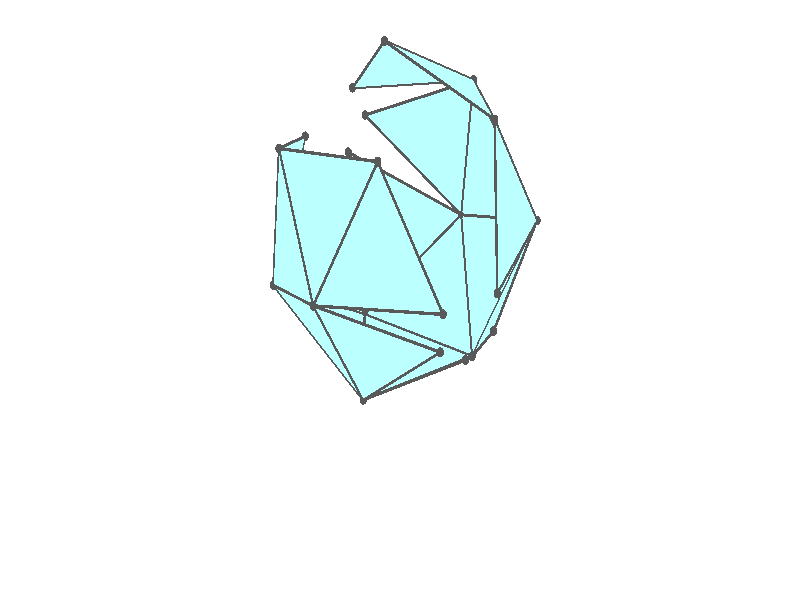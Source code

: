 #version 3.7;
global_settings{assumed_gamma 1.0}
camera{perspective location <18.750000000000000000000000, 10.825317547305481014063844, 12.499999999999996447286321> right <0.133333333333333331482962, -0.230940107675850353485814, -0.000000000000000000000000> up <-0.064951905283832905846353, -0.037499999999999998612221, 0.129903810567665811692706> direction <0.750000000000000111022302, 0.433012701892219298294151, 0.499999999999999944488849> sky <-0.433012701892219298294151, -0.249999999999999944488849, 0.866025403784438707610605> look_at <18.000000000000000000000000, 10.392304845413262270881205, 11.999999999999996447286321>}
light_source{<18.750000000000000000000000, 10.825317547305481014063844, 12.499999999999996447286321> rgb<1.0,1.0,1.0>}
background{rgb<1,1,1>}
union{union{object{union{sphere{<-0.303530999103342913336689, 0.525731112119133481286326, -0.410373191917561830344141>,0.029999999999999998889777}sphere{<-0.303530999103343301914748, -0.525731112119133370264024, -0.410373191917561830344141>,0.029999999999999998889777}sphere{<0.607061998206686048717984, -0.000000000000000148687307, -0.410373191917561830344141>,0.029999999999999998889777}} pigment{rgb<0.1,0.1,0.1>}}object{union{cylinder{<-0.303530999103342913336689, 0.525731112119133481286326, -0.410373191917561830344141>,<-0.303530999103343301914748, -0.525731112119133370264024, -0.410373191917561830344141>,0.010000000000000000208167}cylinder{<-0.303530999103343301914748, -0.525731112119133370264024, -0.410373191917561830344141>,<0.607061998206686048717984, -0.000000000000000148687307, -0.410373191917561830344141>,0.010000000000000000208167}cylinder{<0.607061998206686048717984, -0.000000000000000148687307, -0.410373191917561830344141>,<-0.303530999103342913336689, 0.525731112119133481286326, -0.410373191917561830344141>,0.010000000000000000208167}} pigment{rgb<0.1,0.1,0.1>}}object{polygon{3.000000000000000000000000,<-0.303530999103342913336689, 0.525731112119133481286326, -0.410373191917561830344141>,<-0.303530999103343301914748, -0.525731112119133370264024, -0.410373191917561830344141>,<0.607061998206686048717984, -0.000000000000000148687307, -0.410373191917561830344141>} pigment{rgbft<0.5,1.0,1.0,0.1,0.1>}}}union{object{union{sphere{<-0.303530999103342913336689, 0.525731112119133481286326, -0.410373191917561830344141>,0.029999999999999998889777}sphere{<-0.303530999103343357425899, -0.525731112119133370264024, -0.410373191917561830344141>,0.029999999999999998889777}sphere{<-1.053089116032860372840219, 0.000000000000000480841107, 0.106678291104331413041706>,0.029999999999999998889777}} pigment{rgb<0.1,0.1,0.1>}}object{union{cylinder{<-0.303530999103342913336689, 0.525731112119133481286326, -0.410373191917561830344141>,<-0.303530999103343357425899, -0.525731112119133370264024, -0.410373191917561830344141>,0.010000000000000000208167}cylinder{<-0.303530999103343357425899, -0.525731112119133370264024, -0.410373191917561830344141>,<-1.053089116032860372840219, 0.000000000000000480841107, 0.106678291104331413041706>,0.010000000000000000208167}cylinder{<-1.053089116032860372840219, 0.000000000000000480841107, 0.106678291104331413041706>,<-0.303530999103342913336689, 0.525731112119133481286326, -0.410373191917561830344141>,0.010000000000000000208167}} pigment{rgb<0.1,0.1,0.1>}}object{polygon{3.000000000000000000000000,<-0.303530999103342913336689, 0.525731112119133481286326, -0.410373191917561830344141>,<-0.303530999103343357425899, -0.525731112119133370264024, -0.410373191917561830344141>,<-1.053089116032860372840219, 0.000000000000000480841107, 0.106678291104331413041706>} pigment{rgbft<0.5,1.0,1.0,0.1,0.1>}}}union{object{union{sphere{<-0.303530999103342968847841, 0.525731112119133481286326, -0.410373191917561941366444>,0.029999999999999998889777}sphere{<-0.693219516868171181656066, 0.912001926933355799853587, 0.486571915513818897824905>,0.029999999999999998889777}sphere{<-1.053089116032860372840219, 0.000000000000000555111512, 0.106678291104331440797282>,0.029999999999999998889777}} pigment{rgb<0.1,0.1,0.1>}}object{union{cylinder{<-0.303530999103342968847841, 0.525731112119133481286326, -0.410373191917561941366444>,<-0.693219516868171181656066, 0.912001926933355799853587, 0.486571915513818897824905>,0.010000000000000000208167}cylinder{<-0.693219516868171181656066, 0.912001926933355799853587, 0.486571915513818897824905>,<-1.053089116032860372840219, 0.000000000000000555111512, 0.106678291104331440797282>,0.010000000000000000208167}cylinder{<-1.053089116032860372840219, 0.000000000000000555111512, 0.106678291104331440797282>,<-0.303530999103342968847841, 0.525731112119133481286326, -0.410373191917561941366444>,0.010000000000000000208167}} pigment{rgb<0.1,0.1,0.1>}}object{polygon{3.000000000000000000000000,<-0.303530999103342968847841, 0.525731112119133481286326, -0.410373191917561941366444>,<-0.693219516868171181656066, 0.912001926933355799853587, 0.486571915513818897824905>,<-1.053089116032860372840219, 0.000000000000000555111512, 0.106678291104331440797282>} pigment{rgbft<0.5,1.0,1.0,0.1,0.1>}}}union{object{union{sphere{<-0.979535654168900538074638, 0.144344748540335465758488, 1.145585067873420737072365>,0.029999999999999998889777}sphere{<-0.693219516868171292678369, 0.912001926933355688831284, 0.486571915513819064358358>,0.029999999999999998889777}sphere{<-1.053089116032860372840219, 0.000000000000000499600361, 0.106678291104331690597462>,0.029999999999999998889777}} pigment{rgb<0.1,0.1,0.1>}}object{union{cylinder{<-0.979535654168900538074638, 0.144344748540335465758488, 1.145585067873420737072365>,<-0.693219516868171292678369, 0.912001926933355688831284, 0.486571915513819064358358>,0.010000000000000000208167}cylinder{<-0.693219516868171292678369, 0.912001926933355688831284, 0.486571915513819064358358>,<-1.053089116032860372840219, 0.000000000000000499600361, 0.106678291104331690597462>,0.010000000000000000208167}cylinder{<-1.053089116032860372840219, 0.000000000000000499600361, 0.106678291104331690597462>,<-0.979535654168900538074638, 0.144344748540335465758488, 1.145585067873420737072365>,0.010000000000000000208167}} pigment{rgb<0.1,0.1,0.1>}}object{polygon{3.000000000000000000000000,<-0.979535654168900538074638, 0.144344748540335465758488, 1.145585067873420737072365>,<-0.693219516868171292678369, 0.912001926933355688831284, 0.486571915513819064358358>,<-1.053089116032860372840219, 0.000000000000000499600361, 0.106678291104331690597462>} pigment{rgbft<0.5,1.0,1.0,0.1,0.1>}}}union{object{union{sphere{<-0.979535654168900871141545, 0.144344748540335410247337, 1.145585067873420737072365>,0.029999999999999998889777}sphere{<-0.693219516868171403700671, 0.912001926933355688831284, 0.486571915513818953336056>,0.029999999999999998889777}sphere{<-0.175935546967823430719591, 0.776130386152710016745004, 1.391850341132210289174509>,0.029999999999999998889777}} pigment{rgb<0.1,0.1,0.1>}}object{union{cylinder{<-0.979535654168900871141545, 0.144344748540335410247337, 1.145585067873420737072365>,<-0.693219516868171403700671, 0.912001926933355688831284, 0.486571915513818953336056>,0.010000000000000000208167}cylinder{<-0.693219516868171403700671, 0.912001926933355688831284, 0.486571915513818953336056>,<-0.175935546967823430719591, 0.776130386152710016745004, 1.391850341132210289174509>,0.010000000000000000208167}cylinder{<-0.175935546967823430719591, 0.776130386152710016745004, 1.391850341132210289174509>,<-0.979535654168900871141545, 0.144344748540335410247337, 1.145585067873420737072365>,0.010000000000000000208167}} pigment{rgb<0.1,0.1,0.1>}}object{polygon{3.000000000000000000000000,<-0.979535654168900871141545, 0.144344748540335410247337, 1.145585067873420737072365>,<-0.693219516868171403700671, 0.912001926933355688831284, 0.486571915513818953336056>,<-0.175935546967823430719591, 0.776130386152710016745004, 1.391850341132210289174509>} pigment{rgbft<0.5,1.0,1.0,0.1,0.1>}}}union{object{union{sphere{<-0.979535654168900871141545, 0.144344748540335521269640, 1.145585067873420737072365>,0.029999999999999998889777}sphere{<-0.155740706464228384486859, -0.235700539973508538249547, 1.677092614211916465905006>,0.029999999999999998889777}sphere{<-0.175935546967823375208440, 0.776130386152710016745004, 1.391850341132210289174509>,0.029999999999999998889777}} pigment{rgb<0.1,0.1,0.1>}}object{union{cylinder{<-0.979535654168900871141545, 0.144344748540335521269640, 1.145585067873420737072365>,<-0.155740706464228384486859, -0.235700539973508538249547, 1.677092614211916465905006>,0.010000000000000000208167}cylinder{<-0.155740706464228384486859, -0.235700539973508538249547, 1.677092614211916465905006>,<-0.175935546967823375208440, 0.776130386152710016745004, 1.391850341132210289174509>,0.010000000000000000208167}cylinder{<-0.175935546967823375208440, 0.776130386152710016745004, 1.391850341132210289174509>,<-0.979535654168900871141545, 0.144344748540335521269640, 1.145585067873420737072365>,0.010000000000000000208167}} pigment{rgb<0.1,0.1,0.1>}}object{polygon{3.000000000000000000000000,<-0.979535654168900871141545, 0.144344748540335521269640, 1.145585067873420737072365>,<-0.155740706464228384486859, -0.235700539973508538249547, 1.677092614211916465905006>,<-0.175935546967823375208440, 0.776130386152710016745004, 1.391850341132210289174509>} pigment{rgbft<0.5,1.0,1.0,0.1,0.1>}}}union{object{union{sphere{<0.526544558016429409263992, -0.912001926933355355764377, 0.106678291104331135485950>,0.029999999999999998889777}sphere{<-0.303530999103343135381294, -0.525731112119133148219419, -0.410373191917561774832990>,0.029999999999999998889777}sphere{<0.607061998206685937695681, -0.000000000000000333066907, -0.410373191917561774832990>,0.029999999999999998889777}} pigment{rgb<0.1,0.1,0.1>}}object{union{cylinder{<0.526544558016429409263992, -0.912001926933355355764377, 0.106678291104331135485950>,<-0.303530999103343135381294, -0.525731112119133148219419, -0.410373191917561774832990>,0.010000000000000000208167}cylinder{<-0.303530999103343135381294, -0.525731112119133148219419, -0.410373191917561774832990>,<0.607061998206685937695681, -0.000000000000000333066907, -0.410373191917561774832990>,0.010000000000000000208167}cylinder{<0.607061998206685937695681, -0.000000000000000333066907, -0.410373191917561774832990>,<0.526544558016429409263992, -0.912001926933355355764377, 0.106678291104331135485950>,0.010000000000000000208167}} pigment{rgb<0.1,0.1,0.1>}}object{polygon{3.000000000000000000000000,<0.526544558016429409263992, -0.912001926933355355764377, 0.106678291104331135485950>,<-0.303530999103343135381294, -0.525731112119133148219419, -0.410373191917561774832990>,<0.607061998206685937695681, -0.000000000000000333066907, -0.410373191917561774832990>} pigment{rgbft<0.5,1.0,1.0,0.1,0.1>}}}union{object{union{sphere{<0.526544558016429409263992, -0.912001926933355355764377, 0.106678291104331218752677>,0.029999999999999998889777}sphere{<1.136426595458731148013953, -0.144344748540335077180430, 0.486571915513818786802602>,0.029999999999999998889777}sphere{<0.607061998206686048717984, -0.000000000000000333066907, -0.410373191917561941366444>,0.029999999999999998889777}} pigment{rgb<0.1,0.1,0.1>}}object{union{cylinder{<0.526544558016429409263992, -0.912001926933355355764377, 0.106678291104331218752677>,<1.136426595458731148013953, -0.144344748540335077180430, 0.486571915513818786802602>,0.010000000000000000208167}cylinder{<1.136426595458731148013953, -0.144344748540335077180430, 0.486571915513818786802602>,<0.607061998206686048717984, -0.000000000000000333066907, -0.410373191917561941366444>,0.010000000000000000208167}cylinder{<0.607061998206686048717984, -0.000000000000000333066907, -0.410373191917561941366444>,<0.526544558016429409263992, -0.912001926933355355764377, 0.106678291104331218752677>,0.010000000000000000208167}} pigment{rgb<0.1,0.1,0.1>}}object{polygon{3.000000000000000000000000,<0.526544558016429409263992, -0.912001926933355355764377, 0.106678291104331218752677>,<1.136426595458731148013953, -0.144344748540335077180430, 0.486571915513818786802602>,<0.607061998206686048717984, -0.000000000000000333066907, -0.410373191917561941366444>} pigment{rgbft<0.5,1.0,1.0,0.1,0.1>}}}union{object{union{sphere{<0.526544558016429409263992, -0.912001926933355577808982, 0.106678291104330913441345>,0.029999999999999998889777}sphere{<1.136426595458730925969348, -0.144344748540335021669279, 0.486571915513818731291451>,0.029999999999999998889777}sphere{<0.614774046223256709353677, -0.776130386152710016745004, 1.145585067873420292983155>,0.029999999999999998889777}} pigment{rgb<0.1,0.1,0.1>}}object{union{cylinder{<0.526544558016429409263992, -0.912001926933355577808982, 0.106678291104330913441345>,<1.136426595458730925969348, -0.144344748540335021669279, 0.486571915513818731291451>,0.010000000000000000208167}cylinder{<1.136426595458730925969348, -0.144344748540335021669279, 0.486571915513818731291451>,<0.614774046223256709353677, -0.776130386152710016745004, 1.145585067873420292983155>,0.010000000000000000208167}cylinder{<0.614774046223256709353677, -0.776130386152710016745004, 1.145585067873420292983155>,<0.526544558016429409263992, -0.912001926933355577808982, 0.106678291104330913441345>,0.010000000000000000208167}} pigment{rgb<0.1,0.1,0.1>}}object{polygon{3.000000000000000000000000,<0.526544558016429409263992, -0.912001926933355577808982, 0.106678291104330913441345>,<1.136426595458730925969348, -0.144344748540335021669279, 0.486571915513818731291451>,<0.614774046223256709353677, -0.776130386152710016745004, 1.145585067873420292983155>} pigment{rgbft<0.5,1.0,1.0,0.1,0.1>}}}union{object{union{sphere{<0.760116404541185008980619, 0.235700539973507927626883, 1.391850341132210289174509>,0.029999999999999998889777}sphere{<1.136426595458730925969348, -0.144344748540334966158127, 0.486571915513818842313754>,0.029999999999999998889777}sphere{<0.614774046223256709353677, -0.776130386152710016745004, 1.145585067873420292983155>,0.029999999999999998889777}} pigment{rgb<0.1,0.1,0.1>}}object{union{cylinder{<0.760116404541185008980619, 0.235700539973507927626883, 1.391850341132210289174509>,<1.136426595458730925969348, -0.144344748540334966158127, 0.486571915513818842313754>,0.010000000000000000208167}cylinder{<1.136426595458730925969348, -0.144344748540334966158127, 0.486571915513818842313754>,<0.614774046223256709353677, -0.776130386152710016745004, 1.145585067873420292983155>,0.010000000000000000208167}cylinder{<0.614774046223256709353677, -0.776130386152710016745004, 1.145585067873420292983155>,<0.760116404541185008980619, 0.235700539973507927626883, 1.391850341132210289174509>,0.010000000000000000208167}} pigment{rgb<0.1,0.1,0.1>}}object{polygon{3.000000000000000000000000,<0.760116404541185008980619, 0.235700539973507927626883, 1.391850341132210289174509>,<1.136426595458730925969348, -0.144344748540334966158127, 0.486571915513818842313754>,<0.614774046223256709353677, -0.776130386152710016745004, 1.145585067873420292983155>} pigment{rgbft<0.5,1.0,1.0,0.1,0.1>}}}union{object{union{sphere{<-0.303530999103342691292085, 0.525731112119133481286326, -0.410373191917561719321839>,0.029999999999999998889777}sphere{<0.526544558016430075397807, 0.912001926933355133719772, 0.106678291104331218752677>,0.029999999999999998889777}sphere{<0.607061998206685826673379, -0.000000000000000055511151, -0.410373191917561719321839>,0.029999999999999998889777}} pigment{rgb<0.1,0.1,0.1>}}object{union{cylinder{<-0.303530999103342691292085, 0.525731112119133481286326, -0.410373191917561719321839>,<0.526544558016430075397807, 0.912001926933355133719772, 0.106678291104331218752677>,0.010000000000000000208167}cylinder{<0.526544558016430075397807, 0.912001926933355133719772, 0.106678291104331218752677>,<0.607061998206685826673379, -0.000000000000000055511151, -0.410373191917561719321839>,0.010000000000000000208167}cylinder{<0.607061998206685826673379, -0.000000000000000055511151, -0.410373191917561719321839>,<-0.303530999103342691292085, 0.525731112119133481286326, -0.410373191917561719321839>,0.010000000000000000208167}} pigment{rgb<0.1,0.1,0.1>}}object{polygon{3.000000000000000000000000,<-0.303530999103342691292085, 0.525731112119133481286326, -0.410373191917561719321839>,<0.526544558016430075397807, 0.912001926933355133719772, 0.106678291104331218752677>,<0.607061998206685826673379, -0.000000000000000055511151, -0.410373191917561719321839>} pigment{rgbft<0.5,1.0,1.0,0.1,0.1>}}}union{object{union{sphere{<-0.693219516868172180856789, -0.912001926933355022697469, 0.486571915513818953336056>,0.029999999999999998889777}sphere{<-0.303530999103343357425899, -0.525731112119133259241721, -0.410373191917561663810687>,0.029999999999999998889777}sphere{<-1.053089116032860150795614, 0.000000000000000444089210, 0.106678291104331413041706>,0.029999999999999998889777}} pigment{rgb<0.1,0.1,0.1>}}object{union{cylinder{<-0.693219516868172180856789, -0.912001926933355022697469, 0.486571915513818953336056>,<-0.303530999103343357425899, -0.525731112119133259241721, -0.410373191917561663810687>,0.010000000000000000208167}cylinder{<-0.303530999103343357425899, -0.525731112119133259241721, -0.410373191917561663810687>,<-1.053089116032860150795614, 0.000000000000000444089210, 0.106678291104331413041706>,0.010000000000000000208167}cylinder{<-1.053089116032860150795614, 0.000000000000000444089210, 0.106678291104331413041706>,<-0.693219516868172180856789, -0.912001926933355022697469, 0.486571915513818953336056>,0.010000000000000000208167}} pigment{rgb<0.1,0.1,0.1>}}object{polygon{3.000000000000000000000000,<-0.693219516868172180856789, -0.912001926933355022697469, 0.486571915513818953336056>,<-0.303530999103343357425899, -0.525731112119133259241721, -0.410373191917561663810687>,<-1.053089116032860150795614, 0.000000000000000444089210, 0.106678291104331413041706>} pigment{rgbft<0.5,1.0,1.0,0.1,0.1>}}}union{object{union{sphere{<-0.303530999103342857825538, 0.525731112119133481286326, -0.410373191917561941366444>,0.029999999999999998889777}sphere{<-0.693219516868171181656066, 0.912001926933355799853587, 0.486571915513818842313754>,0.029999999999999998889777}sphere{<0.320745860905957691500134, 1.056346675473689433744084, 0.248639960442039092969324>,0.029999999999999998889777}} pigment{rgb<0.1,0.1,0.1>}}object{union{cylinder{<-0.303530999103342857825538, 0.525731112119133481286326, -0.410373191917561941366444>,<-0.693219516868171181656066, 0.912001926933355799853587, 0.486571915513818842313754>,0.010000000000000000208167}cylinder{<-0.693219516868171181656066, 0.912001926933355799853587, 0.486571915513818842313754>,<0.320745860905957691500134, 1.056346675473689433744084, 0.248639960442039092969324>,0.010000000000000000208167}cylinder{<0.320745860905957691500134, 1.056346675473689433744084, 0.248639960442039092969324>,<-0.303530999103342857825538, 0.525731112119133481286326, -0.410373191917561941366444>,0.010000000000000000208167}} pigment{rgb<0.1,0.1,0.1>}}object{polygon{3.000000000000000000000000,<-0.303530999103342857825538, 0.525731112119133481286326, -0.410373191917561941366444>,<-0.693219516868171181656066, 0.912001926933355799853587, 0.486571915513818842313754>,<0.320745860905957691500134, 1.056346675473689433744084, 0.248639960442039092969324>} pigment{rgbft<0.5,1.0,1.0,0.1,0.1>}}}union{object{union{sphere{<-0.979535654168900427052336, 0.144344748540335493514064, 1.145585067873420737072365>,0.029999999999999998889777}sphere{<-0.800212406977124812712532, -0.805947401440112787263104, 0.732837188772609948728132>,0.029999999999999998889777}sphere{<-1.053089116032860150795614, 0.000000000000000527355937, 0.106678291104331607330735>,0.029999999999999998889777}} pigment{rgb<0.1,0.1,0.1>}}object{union{cylinder{<-0.979535654168900427052336, 0.144344748540335493514064, 1.145585067873420737072365>,<-0.800212406977124812712532, -0.805947401440112787263104, 0.732837188772609948728132>,0.010000000000000000208167}cylinder{<-0.800212406977124812712532, -0.805947401440112787263104, 0.732837188772609948728132>,<-1.053089116032860150795614, 0.000000000000000527355937, 0.106678291104331607330735>,0.010000000000000000208167}cylinder{<-1.053089116032860150795614, 0.000000000000000527355937, 0.106678291104331607330735>,<-0.979535654168900427052336, 0.144344748540335493514064, 1.145585067873420737072365>,0.010000000000000000208167}} pigment{rgb<0.1,0.1,0.1>}}object{polygon{3.000000000000000000000000,<-0.979535654168900427052336, 0.144344748540335493514064, 1.145585067873420737072365>,<-0.800212406977124812712532, -0.805947401440112787263104, 0.732837188772609948728132>,<-1.053089116032860150795614, 0.000000000000000527355937, 0.106678291104331607330735>} pigment{rgbft<0.5,1.0,1.0,0.1,0.1>}}}union{object{union{sphere{<0.340940701409553847955891, 1.095977973585738673989454, 0.533882233521745019899640>,0.029999999999999998889777}sphere{<-0.693219516868171403700671, 0.912001926933355577808982, 0.486571915513818953336056>,0.029999999999999998889777}sphere{<-0.175935546967823375208440, 0.776130386152710016745004, 1.391850341132210511219114>,0.029999999999999998889777}} pigment{rgb<0.1,0.1,0.1>}}object{union{cylinder{<0.340940701409553847955891, 1.095977973585738673989454, 0.533882233521745019899640>,<-0.693219516868171403700671, 0.912001926933355577808982, 0.486571915513818953336056>,0.010000000000000000208167}cylinder{<-0.693219516868171403700671, 0.912001926933355577808982, 0.486571915513818953336056>,<-0.175935546967823375208440, 0.776130386152710016745004, 1.391850341132210511219114>,0.010000000000000000208167}cylinder{<-0.175935546967823375208440, 0.776130386152710016745004, 1.391850341132210511219114>,<0.340940701409553847955891, 1.095977973585738673989454, 0.533882233521745019899640>,0.010000000000000000208167}} pigment{rgb<0.1,0.1,0.1>}}object{polygon{3.000000000000000000000000,<0.340940701409553847955891, 1.095977973585738673989454, 0.533882233521745019899640>,<-0.693219516868171403700671, 0.912001926933355577808982, 0.486571915513818953336056>,<-0.175935546967823375208440, 0.776130386152710016745004, 1.391850341132210511219114>} pigment{rgbft<0.5,1.0,1.0,0.1,0.1>}}}union{object{union{sphere{<-0.979535654168900871141545, 0.144344748540335493514064, 1.145585067873420515027760>,0.029999999999999998889777}sphere{<-0.155740706464228384486859, -0.235700539973508677027425, 1.677092614211916243860401>,0.029999999999999998889777}sphere{<-0.658186906035702401496224, -0.843252295397627249506911, 0.981390458101027762793933>,0.029999999999999998889777}} pigment{rgb<0.1,0.1,0.1>}}object{union{cylinder{<-0.979535654168900871141545, 0.144344748540335493514064, 1.145585067873420515027760>,<-0.155740706464228384486859, -0.235700539973508677027425, 1.677092614211916243860401>,0.010000000000000000208167}cylinder{<-0.155740706464228384486859, -0.235700539973508677027425, 1.677092614211916243860401>,<-0.658186906035702401496224, -0.843252295397627249506911, 0.981390458101027762793933>,0.010000000000000000208167}cylinder{<-0.658186906035702401496224, -0.843252295397627249506911, 0.981390458101027762793933>,<-0.979535654168900871141545, 0.144344748540335493514064, 1.145585067873420515027760>,0.010000000000000000208167}} pigment{rgb<0.1,0.1,0.1>}}object{polygon{3.000000000000000000000000,<-0.979535654168900871141545, 0.144344748540335493514064, 1.145585067873420515027760>,<-0.155740706464228384486859, -0.235700539973508677027425, 1.677092614211916243860401>,<-0.658186906035702401496224, -0.843252295397627249506911, 0.981390458101027762793933>} pigment{rgbft<0.5,1.0,1.0,0.1,0.1>}}}union{object{union{sphere{<0.526544558016429520286295, -0.912001926933355466786679, 0.106678291104331024463647>,0.029999999999999998889777}sphere{<-0.303530999103343246403597, -0.525731112119133259241721, -0.410373191917561774832990>,0.029999999999999998889777}sphere{<-0.443207078590559633290979, -1.056346675473689433744084, 0.486571915513818842313754>,0.029999999999999998889777}} pigment{rgb<0.1,0.1,0.1>}}object{union{cylinder{<0.526544558016429520286295, -0.912001926933355466786679, 0.106678291104331024463647>,<-0.303530999103343246403597, -0.525731112119133259241721, -0.410373191917561774832990>,0.010000000000000000208167}cylinder{<-0.303530999103343246403597, -0.525731112119133259241721, -0.410373191917561774832990>,<-0.443207078590559633290979, -1.056346675473689433744084, 0.486571915513818842313754>,0.010000000000000000208167}cylinder{<-0.443207078590559633290979, -1.056346675473689433744084, 0.486571915513818842313754>,<0.526544558016429520286295, -0.912001926933355466786679, 0.106678291104331024463647>,0.010000000000000000208167}} pigment{rgb<0.1,0.1,0.1>}}object{polygon{3.000000000000000000000000,<0.526544558016429520286295, -0.912001926933355466786679, 0.106678291104331024463647>,<-0.303530999103343246403597, -0.525731112119133259241721, -0.410373191917561774832990>,<-0.443207078590559633290979, -1.056346675473689433744084, 0.486571915513818842313754>} pigment{rgbft<0.5,1.0,1.0,0.1,0.1>}}}union{object{union{sphere{<0.754450125710473318285665, 0.805947401440113009307709, 0.248639960442039620325261>,0.029999999999999998889777}sphere{<1.136426595458731370058558, -0.144344748540335077180430, 0.486571915513818842313754>,0.029999999999999998889777}sphere{<0.607061998206686048717984, -0.000000000000000305311332, -0.410373191917562052388746>,0.029999999999999998889777}} pigment{rgb<0.1,0.1,0.1>}}object{union{cylinder{<0.754450125710473318285665, 0.805947401440113009307709, 0.248639960442039620325261>,<1.136426595458731370058558, -0.144344748540335077180430, 0.486571915513818842313754>,0.010000000000000000208167}cylinder{<1.136426595458731370058558, -0.144344748540335077180430, 0.486571915513818842313754>,<0.607061998206686048717984, -0.000000000000000305311332, -0.410373191917562052388746>,0.010000000000000000208167}cylinder{<0.607061998206686048717984, -0.000000000000000305311332, -0.410373191917562052388746>,<0.754450125710473318285665, 0.805947401440113009307709, 0.248639960442039620325261>,0.010000000000000000208167}} pigment{rgb<0.1,0.1,0.1>}}object{polygon{3.000000000000000000000000,<0.754450125710473318285665, 0.805947401440113009307709, 0.248639960442039620325261>,<1.136426595458731370058558, -0.144344748540335077180430, 0.486571915513818842313754>,<0.607061998206686048717984, -0.000000000000000305311332, -0.410373191917562052388746>} pigment{rgbft<0.5,1.0,1.0,0.1,0.1>}}}union{object{union{sphere{<0.526544558016429409263992, -0.912001926933355577808982, 0.106678291104330788541255>,0.029999999999999998889777}sphere{<-0.297864720272631666730945, -1.095977973585738229900244, 0.732837188772609060549712>,0.029999999999999998889777}sphere{<0.614774046223256931398282, -0.776130386152710016745004, 1.145585067873420292983155>,0.029999999999999998889777}} pigment{rgb<0.1,0.1,0.1>}}object{union{cylinder{<0.526544558016429409263992, -0.912001926933355577808982, 0.106678291104330788541255>,<-0.297864720272631666730945, -1.095977973585738229900244, 0.732837188772609060549712>,0.010000000000000000208167}cylinder{<-0.297864720272631666730945, -1.095977973585738229900244, 0.732837188772609060549712>,<0.614774046223256931398282, -0.776130386152710016745004, 1.145585067873420292983155>,0.010000000000000000208167}cylinder{<0.614774046223256931398282, -0.776130386152710016745004, 1.145585067873420292983155>,<0.526544558016429409263992, -0.912001926933355577808982, 0.106678291104330788541255>,0.010000000000000000208167}} pigment{rgb<0.1,0.1,0.1>}}object{polygon{3.000000000000000000000000,<0.526544558016429409263992, -0.912001926933355577808982, 0.106678291104330788541255>,<-0.297864720272631666730945, -1.095977973585738229900244, 0.732837188772609060549712>,<0.614774046223256931398282, -0.776130386152710016745004, 1.145585067873420292983155>} pigment{rgbft<0.5,1.0,1.0,0.1,0.1>}}}union{object{union{sphere{<0.760116404541184897958317, 0.235700539973507927626883, 1.391850341132210289174509>,0.029999999999999998889777}sphere{<1.136426595458730925969348, -0.144344748540334910646976, 0.486571915513818897824905>,0.029999999999999998889777}sphere{<0.778674416408664082922542, 0.843252295397627249506911, 0.533882233521746130122665>,0.029999999999999998889777}} pigment{rgb<0.1,0.1,0.1>}}object{union{cylinder{<0.760116404541184897958317, 0.235700539973507927626883, 1.391850341132210289174509>,<1.136426595458730925969348, -0.144344748540334910646976, 0.486571915513818897824905>,0.010000000000000000208167}cylinder{<1.136426595458730925969348, -0.144344748540334910646976, 0.486571915513818897824905>,<0.778674416408664082922542, 0.843252295397627249506911, 0.533882233521746130122665>,0.010000000000000000208167}cylinder{<0.778674416408664082922542, 0.843252295397627249506911, 0.533882233521746130122665>,<0.760116404541184897958317, 0.235700539973507927626883, 1.391850341132210289174509>,0.010000000000000000208167}} pigment{rgb<0.1,0.1,0.1>}}object{polygon{3.000000000000000000000000,<0.760116404541184897958317, 0.235700539973507927626883, 1.391850341132210289174509>,<1.136426595458730925969348, -0.144344748540334910646976, 0.486571915513818897824905>,<0.778674416408664082922542, 0.843252295397627249506911, 0.533882233521746130122665>} pigment{rgbft<0.5,1.0,1.0,0.1,0.1>}}}}
